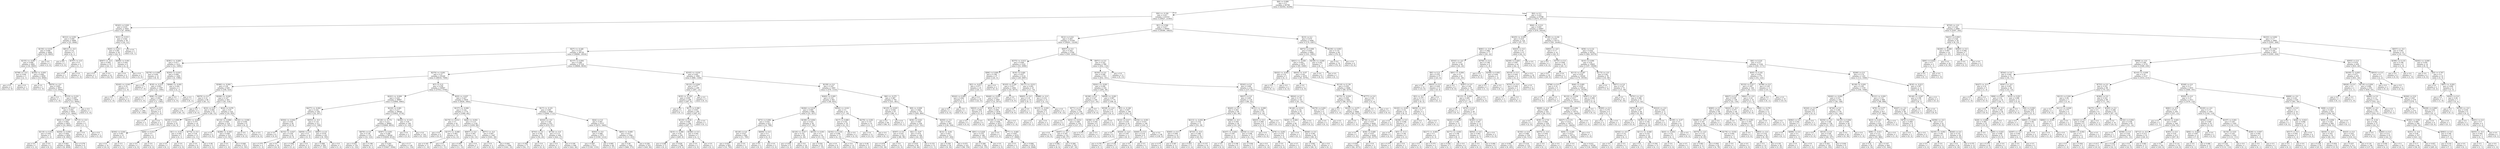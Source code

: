 digraph Tree {
node [shape=box] ;
0 [label="X[6] <= 0.099\ngini = 0.5\nsamples = 84796\nvalue = [42502, 42294]"] ;
1 [label="X[4] <= -0.194\ngini = 0.457\nsamples = 61010\nvalue = [39427, 21583]"] ;
0 -> 1 [labeldistance=2.5, labelangle=45, headlabel="True"] ;
2 [label="X[343] <= 0.003\ngini = 0.019\nsamples = 5005\nvalue = [47, 4958]"] ;
1 -> 2 ;
3 [label="X[312] <= 0.001\ngini = 0.009\nsamples = 4969\nvalue = [23, 4946]"] ;
2 -> 3 ;
4 [label="X[150] <= 0.018\ngini = 0.008\nsamples = 4964\nvalue = [19, 4945]"] ;
3 -> 4 ;
5 [label="X[155] <= -0.097\ngini = 0.006\nsamples = 4961\nvalue = [16, 4945]"] ;
4 -> 5 ;
6 [label="X[798] <= -0.0\ngini = 0.444\nsamples = 3\nvalue = [2, 1]"] ;
5 -> 6 ;
7 [label="gini = 0.0\nsamples = 2\nvalue = [2, 0]"] ;
6 -> 7 ;
8 [label="gini = 0.0\nsamples = 1\nvalue = [0, 1]"] ;
6 -> 8 ;
9 [label="X[354] <= -0.003\ngini = 0.006\nsamples = 4958\nvalue = [14, 4944]"] ;
5 -> 9 ;
10 [label="gini = 0.0\nsamples = 1\nvalue = [1, 0]"] ;
9 -> 10 ;
11 [label="X[670] <= -0.0\ngini = 0.005\nsamples = 4957\nvalue = [13, 4944]"] ;
9 -> 11 ;
12 [label="gini = 0.0\nsamples = 1\nvalue = [1, 0]"] ;
11 -> 12 ;
13 [label="X[153] <= 0.233\ngini = 0.005\nsamples = 4956\nvalue = [12, 4944]"] ;
11 -> 13 ;
14 [label="X[227] <= 0.017\ngini = 0.004\nsamples = 4955\nvalue = [11, 4944]"] ;
13 -> 14 ;
15 [label="X[52] <= -0.647\ngini = 0.004\nsamples = 4953\nvalue = [10, 4943]"] ;
14 -> 15 ;
16 [label="X[119] <= 0.014\ngini = 0.444\nsamples = 3\nvalue = [1, 2]"] ;
15 -> 16 ;
17 [label="gini = 0.0\nsamples = 1\nvalue = [1, 0]"] ;
16 -> 17 ;
18 [label="gini = 0.0\nsamples = 2\nvalue = [0, 2]"] ;
16 -> 18 ;
19 [label="X[204] <= 0.056\ngini = 0.004\nsamples = 4950\nvalue = [9, 4941]"] ;
15 -> 19 ;
20 [label="gini = 0.003\nsamples = 4944\nvalue = [8, 4936]"] ;
19 -> 20 ;
21 [label="gini = 0.278\nsamples = 6\nvalue = [1, 5]"] ;
19 -> 21 ;
22 [label="X[713] <= -0.0\ngini = 0.5\nsamples = 2\nvalue = [1, 1]"] ;
14 -> 22 ;
23 [label="gini = 0.0\nsamples = 1\nvalue = [0, 1]"] ;
22 -> 23 ;
24 [label="gini = 0.0\nsamples = 1\nvalue = [1, 0]"] ;
22 -> 24 ;
25 [label="gini = 0.0\nsamples = 1\nvalue = [1, 0]"] ;
13 -> 25 ;
26 [label="gini = 0.0\nsamples = 3\nvalue = [3, 0]"] ;
4 -> 26 ;
27 [label="X[812] <= -0.0\ngini = 0.32\nsamples = 5\nvalue = [4, 1]"] ;
3 -> 27 ;
28 [label="gini = 0.0\nsamples = 3\nvalue = [3, 0]"] ;
27 -> 28 ;
29 [label="X[787] <= -0.0\ngini = 0.5\nsamples = 2\nvalue = [1, 1]"] ;
27 -> 29 ;
30 [label="gini = 0.0\nsamples = 1\nvalue = [0, 1]"] ;
29 -> 30 ;
31 [label="gini = 0.0\nsamples = 1\nvalue = [1, 0]"] ;
29 -> 31 ;
32 [label="X[31] <= 0.015\ngini = 0.444\nsamples = 36\nvalue = [24, 12]"] ;
2 -> 32 ;
33 [label="X[45] <= 0.011\ngini = 0.285\nsamples = 29\nvalue = [24, 5]"] ;
32 -> 33 ;
34 [label="X[947] <= -0.0\ngini = 0.083\nsamples = 23\nvalue = [22, 1]"] ;
33 -> 34 ;
35 [label="gini = 0.0\nsamples = 1\nvalue = [0, 1]"] ;
34 -> 35 ;
36 [label="gini = 0.0\nsamples = 22\nvalue = [22, 0]"] ;
34 -> 36 ;
37 [label="X[600] <= 0.001\ngini = 0.444\nsamples = 6\nvalue = [2, 4]"] ;
33 -> 37 ;
38 [label="gini = 0.0\nsamples = 4\nvalue = [0, 4]"] ;
37 -> 38 ;
39 [label="gini = 0.0\nsamples = 2\nvalue = [2, 0]"] ;
37 -> 39 ;
40 [label="gini = 0.0\nsamples = 7\nvalue = [0, 7]"] ;
32 -> 40 ;
41 [label="X[1] <= 0.506\ngini = 0.417\nsamples = 56005\nvalue = [39380, 16625]"] ;
1 -> 41 ;
42 [label="X[12] <= 0.321\ngini = 0.363\nsamples = 51439\nvalue = [39201, 12238]"] ;
41 -> 42 ;
43 [label="X[27] <= -0.348\ngini = 0.327\nsamples = 48730\nvalue = [38696, 10034]"] ;
42 -> 43 ;
44 [label="X[381] <= -0.008\ngini = 0.017\nsamples = 1412\nvalue = [12, 1400]"] ;
43 -> 44 ;
45 [label="X[276] <= 0.099\ngini = 0.444\nsamples = 12\nvalue = [8, 4]"] ;
44 -> 45 ;
46 [label="X[245] <= -0.043\ngini = 0.32\nsamples = 5\nvalue = [1, 4]"] ;
45 -> 46 ;
47 [label="gini = 0.0\nsamples = 1\nvalue = [1, 0]"] ;
46 -> 47 ;
48 [label="gini = 0.0\nsamples = 4\nvalue = [0, 4]"] ;
46 -> 48 ;
49 [label="gini = 0.0\nsamples = 7\nvalue = [7, 0]"] ;
45 -> 49 ;
50 [label="X[293] <= 0.018\ngini = 0.006\nsamples = 1400\nvalue = [4, 1396]"] ;
44 -> 50 ;
51 [label="X[18] <= -0.514\ngini = 0.003\nsamples = 1397\nvalue = [2, 1395]"] ;
50 -> 51 ;
52 [label="gini = 0.0\nsamples = 1\nvalue = [1, 0]"] ;
51 -> 52 ;
53 [label="X[96] <= 0.904\ngini = 0.001\nsamples = 1396\nvalue = [1, 1395]"] ;
51 -> 53 ;
54 [label="gini = 0.0\nsamples = 1392\nvalue = [0, 1392]"] ;
53 -> 54 ;
55 [label="X[757] <= 0.0\ngini = 0.375\nsamples = 4\nvalue = [1, 3]"] ;
53 -> 55 ;
56 [label="gini = 0.5\nsamples = 2\nvalue = [1, 1]"] ;
55 -> 56 ;
57 [label="gini = 0.0\nsamples = 2\nvalue = [0, 2]"] ;
55 -> 57 ;
58 [label="X[669] <= -0.002\ngini = 0.444\nsamples = 3\nvalue = [2, 1]"] ;
50 -> 58 ;
59 [label="gini = 0.0\nsamples = 2\nvalue = [2, 0]"] ;
58 -> 59 ;
60 [label="gini = 0.0\nsamples = 1\nvalue = [0, 1]"] ;
58 -> 60 ;
61 [label="X[157] <= 0.004\ngini = 0.298\nsamples = 47318\nvalue = [38684, 8634]"] ;
43 -> 61 ;
62 [label="X[270] <= -0.001\ngini = 0.27\nsamples = 45326\nvalue = [38018, 7308]"] ;
61 -> 62 ;
63 [label="X[369] <= -0.004\ngini = 0.28\nsamples = 629\nvalue = [106, 523]"] ;
62 -> 63 ;
64 [label="X[670] <= 0.0\ngini = 0.14\nsamples = 66\nvalue = [61, 5]"] ;
63 -> 64 ;
65 [label="gini = 0.0\nsamples = 61\nvalue = [61, 0]"] ;
64 -> 65 ;
66 [label="gini = 0.0\nsamples = 5\nvalue = [0, 5]"] ;
64 -> 66 ;
67 [label="X[209] <= -0.028\ngini = 0.147\nsamples = 563\nvalue = [45, 518]"] ;
63 -> 67 ;
68 [label="X[33] <= 0.03\ngini = 0.464\nsamples = 41\nvalue = [26, 15]"] ;
67 -> 68 ;
69 [label="X[330] <= 0.009\ngini = 0.211\nsamples = 25\nvalue = [22, 3]"] ;
68 -> 69 ;
70 [label="X[304] <= 0.044\ngini = 0.091\nsamples = 21\nvalue = [20, 1]"] ;
69 -> 70 ;
71 [label="gini = 0.0\nsamples = 19\nvalue = [19, 0]"] ;
70 -> 71 ;
72 [label="gini = 0.5\nsamples = 2\nvalue = [1, 1]"] ;
70 -> 72 ;
73 [label="X[94] <= 0.012\ngini = 0.5\nsamples = 4\nvalue = [2, 2]"] ;
69 -> 73 ;
74 [label="gini = 0.0\nsamples = 2\nvalue = [2, 0]"] ;
73 -> 74 ;
75 [label="gini = 0.0\nsamples = 2\nvalue = [0, 2]"] ;
73 -> 75 ;
76 [label="X[235] <= -0.009\ngini = 0.375\nsamples = 16\nvalue = [4, 12]"] ;
68 -> 76 ;
77 [label="X[1] <= -0.412\ngini = 0.444\nsamples = 3\nvalue = [2, 1]"] ;
76 -> 77 ;
78 [label="gini = 0.0\nsamples = 1\nvalue = [0, 1]"] ;
77 -> 78 ;
79 [label="gini = 0.0\nsamples = 2\nvalue = [2, 0]"] ;
77 -> 79 ;
80 [label="X[774] <= 0.0\ngini = 0.26\nsamples = 13\nvalue = [2, 11]"] ;
76 -> 80 ;
81 [label="gini = 0.0\nsamples = 8\nvalue = [0, 8]"] ;
80 -> 81 ;
82 [label="gini = 0.48\nsamples = 5\nvalue = [2, 3]"] ;
80 -> 82 ;
83 [label="X[24] <= 0.078\ngini = 0.07\nsamples = 522\nvalue = [19, 503]"] ;
67 -> 83 ;
84 [label="X[116] <= -0.088\ngini = 0.056\nsamples = 516\nvalue = [15, 501]"] ;
83 -> 84 ;
85 [label="gini = 0.0\nsamples = 2\nvalue = [2, 0]"] ;
84 -> 85 ;
86 [label="X[286] <= -0.303\ngini = 0.049\nsamples = 514\nvalue = [13, 501]"] ;
84 -> 86 ;
87 [label="gini = 0.0\nsamples = 1\nvalue = [1, 0]"] ;
86 -> 87 ;
88 [label="gini = 0.046\nsamples = 513\nvalue = [12, 501]"] ;
86 -> 88 ;
89 [label="X[142] <= -0.008\ngini = 0.444\nsamples = 6\nvalue = [4, 2]"] ;
83 -> 89 ;
90 [label="gini = 0.0\nsamples = 2\nvalue = [0, 2]"] ;
89 -> 90 ;
91 [label="gini = 0.0\nsamples = 4\nvalue = [4, 0]"] ;
89 -> 91 ;
92 [label="X[7] <= 0.21\ngini = 0.258\nsamples = 44697\nvalue = [37912, 6785]"] ;
62 -> 92 ;
93 [label="X[201] <= -0.009\ngini = 0.224\nsamples = 38867\nvalue = [33884, 4983]"] ;
92 -> 93 ;
94 [label="X[477] <= -0.002\ngini = 0.232\nsamples = 239\nvalue = [32, 207]"] ;
93 -> 94 ;
95 [label="X[504] <= -0.004\ngini = 0.436\nsamples = 28\nvalue = [19, 9]"] ;
94 -> 95 ;
96 [label="gini = 0.0\nsamples = 6\nvalue = [0, 6]"] ;
95 -> 96 ;
97 [label="X[152] <= -0.027\ngini = 0.236\nsamples = 22\nvalue = [19, 3]"] ;
95 -> 97 ;
98 [label="gini = 0.375\nsamples = 4\nvalue = [1, 3]"] ;
97 -> 98 ;
99 [label="gini = 0.0\nsamples = 18\nvalue = [18, 0]"] ;
97 -> 99 ;
100 [label="X[953] <= -0.0\ngini = 0.116\nsamples = 211\nvalue = [13, 198]"] ;
94 -> 100 ;
101 [label="X[659] <= 0.0\ngini = 0.5\nsamples = 10\nvalue = [5, 5]"] ;
100 -> 101 ;
102 [label="gini = 0.408\nsamples = 7\nvalue = [5, 2]"] ;
101 -> 102 ;
103 [label="gini = 0.0\nsamples = 3\nvalue = [0, 3]"] ;
101 -> 103 ;
104 [label="X[967] <= 0.0\ngini = 0.076\nsamples = 201\nvalue = [8, 193]"] ;
100 -> 104 ;
105 [label="gini = 0.068\nsamples = 200\nvalue = [7, 193]"] ;
104 -> 105 ;
106 [label="gini = 0.0\nsamples = 1\nvalue = [1, 0]"] ;
104 -> 106 ;
107 [label="X[230] <= 0.081\ngini = 0.217\nsamples = 38628\nvalue = [33852, 4776]"] ;
93 -> 107 ;
108 [label="X[128] <= -0.174\ngini = 0.212\nsamples = 38482\nvalue = [33849, 4633]"] ;
107 -> 108 ;
109 [label="X[679] <= 0.0\ngini = 0.139\nsamples = 133\nvalue = [10, 123]"] ;
108 -> 109 ;
110 [label="gini = 0.032\nsamples = 124\nvalue = [2, 122]"] ;
109 -> 110 ;
111 [label="gini = 0.198\nsamples = 9\nvalue = [8, 1]"] ;
109 -> 111 ;
112 [label="X[587] <= 0.001\ngini = 0.208\nsamples = 38349\nvalue = [33839, 4510]"] ;
108 -> 112 ;
113 [label="gini = 0.203\nsamples = 38221\nvalue = [33827, 4394]"] ;
112 -> 113 ;
114 [label="gini = 0.17\nsamples = 128\nvalue = [12, 116]"] ;
112 -> 114 ;
115 [label="X[292] <= -0.122\ngini = 0.04\nsamples = 146\nvalue = [3, 143]"] ;
107 -> 115 ;
116 [label="gini = 0.0\nsamples = 3\nvalue = [3, 0]"] ;
115 -> 116 ;
117 [label="gini = 0.0\nsamples = 143\nvalue = [0, 143]"] ;
115 -> 117 ;
118 [label="X[25] <= -0.037\ngini = 0.427\nsamples = 5830\nvalue = [4028, 1802]"] ;
92 -> 118 ;
119 [label="X[157] <= -0.008\ngini = 0.142\nsamples = 1170\nvalue = [1080, 90]"] ;
118 -> 119 ;
120 [label="X[170] <= -0.012\ngini = 0.5\nsamples = 42\nvalue = [21, 21]"] ;
119 -> 120 ;
121 [label="gini = 0.0\nsamples = 9\nvalue = [9, 0]"] ;
120 -> 121 ;
122 [label="X[157] <= -0.008\ngini = 0.463\nsamples = 33\nvalue = [12, 21]"] ;
120 -> 122 ;
123 [label="gini = 0.165\nsamples = 11\nvalue = [1, 10]"] ;
122 -> 123 ;
124 [label="gini = 0.5\nsamples = 22\nvalue = [11, 11]"] ;
122 -> 124 ;
125 [label="X[40] <= -0.054\ngini = 0.115\nsamples = 1128\nvalue = [1059, 69]"] ;
119 -> 125 ;
126 [label="X[807] <= 0.0\ngini = 0.487\nsamples = 31\nvalue = [18, 13]"] ;
125 -> 126 ;
127 [label="gini = 0.497\nsamples = 24\nvalue = [11, 13]"] ;
126 -> 127 ;
128 [label="gini = 0.0\nsamples = 7\nvalue = [7, 0]"] ;
126 -> 128 ;
129 [label="X[571] <= -0.0\ngini = 0.097\nsamples = 1097\nvalue = [1041, 56]"] ;
125 -> 129 ;
130 [label="gini = 0.0\nsamples = 3\nvalue = [0, 3]"] ;
129 -> 130 ;
131 [label="gini = 0.092\nsamples = 1094\nvalue = [1041, 53]"] ;
129 -> 131 ;
132 [label="X[17] <= -0.101\ngini = 0.465\nsamples = 4660\nvalue = [2948, 1712]"] ;
118 -> 132 ;
133 [label="X[343] <= -0.0\ngini = 0.164\nsamples = 523\nvalue = [476, 47]"] ;
132 -> 133 ;
134 [label="X[703] <= 0.0\ngini = 0.394\nsamples = 74\nvalue = [54, 20]"] ;
133 -> 134 ;
135 [label="gini = 0.364\nsamples = 71\nvalue = [54, 17]"] ;
134 -> 135 ;
136 [label="gini = 0.0\nsamples = 3\nvalue = [0, 3]"] ;
134 -> 136 ;
137 [label="X[734] <= -0.0\ngini = 0.113\nsamples = 449\nvalue = [422, 27]"] ;
133 -> 137 ;
138 [label="gini = 0.0\nsamples = 1\nvalue = [0, 1]"] ;
137 -> 138 ;
139 [label="gini = 0.109\nsamples = 448\nvalue = [422, 26]"] ;
137 -> 139 ;
140 [label="X[44] <= 0.0\ngini = 0.481\nsamples = 4137\nvalue = [2472, 1665]"] ;
132 -> 140 ;
141 [label="X[593] <= 0.0\ngini = 0.498\nsamples = 2571\nvalue = [1359, 1212]"] ;
140 -> 141 ;
142 [label="gini = 0.497\nsamples = 2511\nvalue = [1356, 1155]"] ;
141 -> 142 ;
143 [label="gini = 0.095\nsamples = 60\nvalue = [3, 57]"] ;
141 -> 143 ;
144 [label="X[63] <= -0.009\ngini = 0.411\nsamples = 1566\nvalue = [1113, 453]"] ;
140 -> 144 ;
145 [label="gini = 0.46\nsamples = 1041\nvalue = [668, 373]"] ;
144 -> 145 ;
146 [label="gini = 0.258\nsamples = 525\nvalue = [445, 80]"] ;
144 -> 146 ;
147 [label="X[163] <= -0.016\ngini = 0.445\nsamples = 1992\nvalue = [666, 1326]"] ;
61 -> 147 ;
148 [label="X[123] <= 0.044\ngini = 0.077\nsamples = 299\nvalue = [287, 12]"] ;
147 -> 148 ;
149 [label="X[35] <= -0.138\ngini = 0.059\nsamples = 296\nvalue = [287, 9]"] ;
148 -> 149 ;
150 [label="gini = 0.0\nsamples = 1\nvalue = [0, 1]"] ;
149 -> 150 ;
151 [label="X[17] <= 0.389\ngini = 0.053\nsamples = 295\nvalue = [287, 8]"] ;
149 -> 151 ;
152 [label="X[125] <= 0.04\ngini = 0.046\nsamples = 294\nvalue = [287, 7]"] ;
151 -> 152 ;
153 [label="X[10] <= -0.066\ngini = 0.04\nsamples = 291\nvalue = [285, 6]"] ;
152 -> 153 ;
154 [label="gini = 0.298\nsamples = 11\nvalue = [9, 2]"] ;
153 -> 154 ;
155 [label="gini = 0.028\nsamples = 280\nvalue = [276, 4]"] ;
153 -> 155 ;
156 [label="X[368] <= 0.0\ngini = 0.444\nsamples = 3\nvalue = [2, 1]"] ;
152 -> 156 ;
157 [label="gini = 0.0\nsamples = 2\nvalue = [2, 0]"] ;
156 -> 157 ;
158 [label="gini = 0.0\nsamples = 1\nvalue = [0, 1]"] ;
156 -> 158 ;
159 [label="gini = 0.0\nsamples = 1\nvalue = [0, 1]"] ;
151 -> 159 ;
160 [label="gini = 0.0\nsamples = 3\nvalue = [0, 3]"] ;
148 -> 160 ;
161 [label="X[158] <= 0.0\ngini = 0.347\nsamples = 1693\nvalue = [379, 1314]"] ;
147 -> 161 ;
162 [label="X[402] <= 0.005\ngini = 0.101\nsamples = 901\nvalue = [48, 853]"] ;
161 -> 162 ;
163 [label="X[294] <= 0.016\ngini = 0.069\nsamples = 868\nvalue = [31, 837]"] ;
162 -> 163 ;
164 [label="X[73] <= 0.084\ngini = 0.034\nsamples = 812\nvalue = [14, 798]"] ;
163 -> 164 ;
165 [label="X[129] <= 0.6\ngini = 0.027\nsamples = 806\nvalue = [11, 795]"] ;
164 -> 165 ;
166 [label="gini = 0.025\nsamples = 805\nvalue = [10, 795]"] ;
165 -> 166 ;
167 [label="gini = 0.0\nsamples = 1\nvalue = [1, 0]"] ;
165 -> 167 ;
168 [label="X[609] <= 0.0\ngini = 0.5\nsamples = 6\nvalue = [3, 3]"] ;
164 -> 168 ;
169 [label="gini = 0.0\nsamples = 3\nvalue = [0, 3]"] ;
168 -> 169 ;
170 [label="gini = 0.0\nsamples = 3\nvalue = [3, 0]"] ;
168 -> 170 ;
171 [label="X[188] <= 0.004\ngini = 0.423\nsamples = 56\nvalue = [17, 39]"] ;
163 -> 171 ;
172 [label="X[120] <= -0.017\ngini = 0.142\nsamples = 26\nvalue = [2, 24]"] ;
171 -> 172 ;
173 [label="gini = 0.444\nsamples = 6\nvalue = [2, 4]"] ;
172 -> 173 ;
174 [label="gini = 0.0\nsamples = 20\nvalue = [0, 20]"] ;
172 -> 174 ;
175 [label="X[516] <= 0.001\ngini = 0.5\nsamples = 30\nvalue = [15, 15]"] ;
171 -> 175 ;
176 [label="gini = 0.434\nsamples = 22\nvalue = [7, 15]"] ;
175 -> 176 ;
177 [label="gini = 0.0\nsamples = 8\nvalue = [8, 0]"] ;
175 -> 177 ;
178 [label="X[242] <= -0.021\ngini = 0.5\nsamples = 33\nvalue = [17, 16]"] ;
162 -> 178 ;
179 [label="X[17] <= 0.089\ngini = 0.332\nsamples = 19\nvalue = [4, 15]"] ;
178 -> 179 ;
180 [label="X[162] <= 0.134\ngini = 0.208\nsamples = 17\nvalue = [2, 15]"] ;
179 -> 180 ;
181 [label="gini = 0.0\nsamples = 12\nvalue = [0, 12]"] ;
180 -> 181 ;
182 [label="gini = 0.48\nsamples = 5\nvalue = [2, 3]"] ;
180 -> 182 ;
183 [label="gini = 0.0\nsamples = 2\nvalue = [2, 0]"] ;
179 -> 183 ;
184 [label="X[278] <= 0.001\ngini = 0.133\nsamples = 14\nvalue = [13, 1]"] ;
178 -> 184 ;
185 [label="gini = 0.0\nsamples = 13\nvalue = [13, 0]"] ;
184 -> 185 ;
186 [label="gini = 0.0\nsamples = 1\nvalue = [0, 1]"] ;
184 -> 186 ;
187 [label="X[6] <= -0.275\ngini = 0.487\nsamples = 792\nvalue = [331, 461]"] ;
161 -> 187 ;
188 [label="X[125] <= 0.025\ngini = 0.029\nsamples = 67\nvalue = [66, 1]"] ;
187 -> 188 ;
189 [label="gini = 0.0\nsamples = 66\nvalue = [66, 0]"] ;
188 -> 189 ;
190 [label="gini = 0.0\nsamples = 1\nvalue = [0, 1]"] ;
188 -> 190 ;
191 [label="X[9] <= -0.009\ngini = 0.464\nsamples = 725\nvalue = [265, 460]"] ;
187 -> 191 ;
192 [label="X[36] <= 0.021\ngini = 0.493\nsamples = 228\nvalue = [127, 101]"] ;
191 -> 192 ;
193 [label="X[597] <= 0.0\ngini = 0.416\nsamples = 122\nvalue = [86, 36]"] ;
192 -> 193 ;
194 [label="gini = 0.478\nsamples = 91\nvalue = [55, 36]"] ;
193 -> 194 ;
195 [label="gini = 0.0\nsamples = 31\nvalue = [31, 0]"] ;
193 -> 195 ;
196 [label="X[2] <= -0.07\ngini = 0.474\nsamples = 106\nvalue = [41, 65]"] ;
192 -> 196 ;
197 [label="gini = 0.435\nsamples = 94\nvalue = [30, 64]"] ;
196 -> 197 ;
198 [label="gini = 0.153\nsamples = 12\nvalue = [11, 1]"] ;
196 -> 198 ;
199 [label="X[450] <= 0.0\ngini = 0.401\nsamples = 497\nvalue = [138, 359]"] ;
191 -> 199 ;
200 [label="X[14] <= -0.04\ngini = 0.451\nsamples = 311\nvalue = [107, 204]"] ;
199 -> 200 ;
201 [label="gini = 0.259\nsamples = 59\nvalue = [9, 50]"] ;
200 -> 201 ;
202 [label="gini = 0.475\nsamples = 252\nvalue = [98, 154]"] ;
200 -> 202 ;
203 [label="X[91] <= 0.028\ngini = 0.278\nsamples = 186\nvalue = [31, 155]"] ;
199 -> 203 ;
204 [label="gini = 0.266\nsamples = 184\nvalue = [29, 155]"] ;
203 -> 204 ;
205 [label="gini = 0.0\nsamples = 2\nvalue = [2, 0]"] ;
203 -> 205 ;
206 [label="X[957] <= 0.0\ngini = 0.303\nsamples = 2709\nvalue = [505, 2204]"] ;
42 -> 206 ;
207 [label="X[375] <= -0.013\ngini = 0.048\nsamples = 2143\nvalue = [53, 2090]"] ;
206 -> 207 ;
208 [label="X[86] <= 0.009\ngini = 0.198\nsamples = 27\nvalue = [24, 3]"] ;
207 -> 208 ;
209 [label="X[2] <= -0.674\ngini = 0.077\nsamples = 25\nvalue = [24, 1]"] ;
208 -> 209 ;
210 [label="X[242] <= 0.062\ngini = 0.444\nsamples = 3\nvalue = [2, 1]"] ;
209 -> 210 ;
211 [label="gini = 0.0\nsamples = 2\nvalue = [2, 0]"] ;
210 -> 211 ;
212 [label="gini = 0.0\nsamples = 1\nvalue = [0, 1]"] ;
210 -> 212 ;
213 [label="gini = 0.0\nsamples = 22\nvalue = [22, 0]"] ;
209 -> 213 ;
214 [label="gini = 0.0\nsamples = 2\nvalue = [0, 2]"] ;
208 -> 214 ;
215 [label="X[18] <= 0.484\ngini = 0.027\nsamples = 2116\nvalue = [29, 2087]"] ;
207 -> 215 ;
216 [label="X[103] <= 0.358\ngini = 0.017\nsamples = 2091\nvalue = [18, 2073]"] ;
215 -> 216 ;
217 [label="X[440] <= -0.005\ngini = 0.013\nsamples = 2087\nvalue = [14, 2073]"] ;
216 -> 217 ;
218 [label="X[833] <= 0.0\ngini = 0.494\nsamples = 9\nvalue = [5, 4]"] ;
217 -> 218 ;
219 [label="gini = 0.0\nsamples = 5\nvalue = [5, 0]"] ;
218 -> 219 ;
220 [label="gini = 0.0\nsamples = 4\nvalue = [0, 4]"] ;
218 -> 220 ;
221 [label="X[52] <= 0.75\ngini = 0.009\nsamples = 2078\nvalue = [9, 2069]"] ;
217 -> 221 ;
222 [label="X[120] <= -0.156\ngini = 0.008\nsamples = 2077\nvalue = [8, 2069]"] ;
221 -> 222 ;
223 [label="gini = 0.0\nsamples = 1\nvalue = [1, 0]"] ;
222 -> 223 ;
224 [label="X[77] <= -0.065\ngini = 0.007\nsamples = 2076\nvalue = [7, 2069]"] ;
222 -> 224 ;
225 [label="gini = 0.5\nsamples = 2\nvalue = [1, 1]"] ;
224 -> 225 ;
226 [label="gini = 0.006\nsamples = 2074\nvalue = [6, 2068]"] ;
224 -> 226 ;
227 [label="gini = 0.0\nsamples = 1\nvalue = [1, 0]"] ;
221 -> 227 ;
228 [label="gini = 0.0\nsamples = 4\nvalue = [4, 0]"] ;
216 -> 228 ;
229 [label="X[117] <= -0.012\ngini = 0.493\nsamples = 25\nvalue = [11, 14]"] ;
215 -> 229 ;
230 [label="X[605] <= 0.0\ngini = 0.18\nsamples = 10\nvalue = [9, 1]"] ;
229 -> 230 ;
231 [label="gini = 0.0\nsamples = 9\nvalue = [9, 0]"] ;
230 -> 231 ;
232 [label="gini = 0.0\nsamples = 1\nvalue = [0, 1]"] ;
230 -> 232 ;
233 [label="X[988] <= -0.0\ngini = 0.231\nsamples = 15\nvalue = [2, 13]"] ;
229 -> 233 ;
234 [label="X[315] <= -0.001\ngini = 0.444\nsamples = 3\nvalue = [2, 1]"] ;
233 -> 234 ;
235 [label="gini = 0.0\nsamples = 1\nvalue = [0, 1]"] ;
234 -> 235 ;
236 [label="gini = 0.0\nsamples = 2\nvalue = [2, 0]"] ;
234 -> 236 ;
237 [label="gini = 0.0\nsamples = 12\nvalue = [0, 12]"] ;
233 -> 237 ;
238 [label="X[971] <= 0.0\ngini = 0.322\nsamples = 566\nvalue = [452, 114]"] ;
206 -> 238 ;
239 [label="X[350] <= 0.0\ngini = 0.299\nsamples = 553\nvalue = [452, 101]"] ;
238 -> 239 ;
240 [label="X[201] <= -0.001\ngini = 0.206\nsamples = 334\nvalue = [295, 39]"] ;
239 -> 240 ;
241 [label="X[199] <= 0.0\ngini = 0.327\nsamples = 160\nvalue = [127, 33]"] ;
240 -> 241 ;
242 [label="X[771] <= 0.0\ngini = 0.303\nsamples = 156\nvalue = [127, 29]"] ;
241 -> 242 ;
243 [label="gini = 0.0\nsamples = 2\nvalue = [0, 2]"] ;
242 -> 243 ;
244 [label="X[32] <= -0.014\ngini = 0.289\nsamples = 154\nvalue = [127, 27]"] ;
242 -> 244 ;
245 [label="gini = 0.0\nsamples = 32\nvalue = [32, 0]"] ;
244 -> 245 ;
246 [label="X[467] <= -0.0\ngini = 0.345\nsamples = 122\nvalue = [95, 27]"] ;
244 -> 246 ;
247 [label="gini = 0.498\nsamples = 17\nvalue = [8, 9]"] ;
246 -> 247 ;
248 [label="gini = 0.284\nsamples = 105\nvalue = [87, 18]"] ;
246 -> 248 ;
249 [label="gini = 0.0\nsamples = 4\nvalue = [0, 4]"] ;
241 -> 249 ;
250 [label="X[958] <= -0.001\ngini = 0.067\nsamples = 174\nvalue = [168, 6]"] ;
240 -> 250 ;
251 [label="X[538] <= -0.0\ngini = 0.375\nsamples = 8\nvalue = [6, 2]"] ;
250 -> 251 ;
252 [label="X[388] <= -0.0\ngini = 0.444\nsamples = 6\nvalue = [4, 2]"] ;
251 -> 252 ;
253 [label="gini = 0.375\nsamples = 4\nvalue = [3, 1]"] ;
252 -> 253 ;
254 [label="gini = 0.5\nsamples = 2\nvalue = [1, 1]"] ;
252 -> 254 ;
255 [label="gini = 0.0\nsamples = 2\nvalue = [2, 0]"] ;
251 -> 255 ;
256 [label="X[5] <= -0.168\ngini = 0.047\nsamples = 166\nvalue = [162, 4]"] ;
250 -> 256 ;
257 [label="X[14] <= 0.017\ngini = 0.255\nsamples = 20\nvalue = [17, 3]"] ;
256 -> 257 ;
258 [label="gini = 0.0\nsamples = 9\nvalue = [9, 0]"] ;
257 -> 258 ;
259 [label="X[420] <= -0.0\ngini = 0.397\nsamples = 11\nvalue = [8, 3]"] ;
257 -> 259 ;
260 [label="gini = 0.278\nsamples = 6\nvalue = [5, 1]"] ;
259 -> 260 ;
261 [label="gini = 0.48\nsamples = 5\nvalue = [3, 2]"] ;
259 -> 261 ;
262 [label="X[254] <= -0.001\ngini = 0.014\nsamples = 146\nvalue = [145, 1]"] ;
256 -> 262 ;
263 [label="X[460] <= 0.0\ngini = 0.219\nsamples = 8\nvalue = [7, 1]"] ;
262 -> 263 ;
264 [label="gini = 0.0\nsamples = 6\nvalue = [6, 0]"] ;
263 -> 264 ;
265 [label="gini = 0.5\nsamples = 2\nvalue = [1, 1]"] ;
263 -> 265 ;
266 [label="gini = 0.0\nsamples = 138\nvalue = [138, 0]"] ;
262 -> 266 ;
267 [label="X[343] <= 0.0\ngini = 0.406\nsamples = 219\nvalue = [157, 62]"] ;
239 -> 267 ;
268 [label="X[637] <= 0.0\ngini = 0.493\nsamples = 118\nvalue = [66, 52]"] ;
267 -> 268 ;
269 [label="X[445] <= 0.0\ngini = 0.463\nsamples = 99\nvalue = [63, 36]"] ;
268 -> 269 ;
270 [label="X[213] <= -0.002\ngini = 0.378\nsamples = 71\nvalue = [53, 18]"] ;
269 -> 270 ;
271 [label="X[465] <= 0.0\ngini = 0.499\nsamples = 19\nvalue = [10, 9]"] ;
270 -> 271 ;
272 [label="gini = 0.375\nsamples = 8\nvalue = [2, 6]"] ;
271 -> 272 ;
273 [label="gini = 0.397\nsamples = 11\nvalue = [8, 3]"] ;
271 -> 273 ;
274 [label="X[725] <= -0.0\ngini = 0.286\nsamples = 52\nvalue = [43, 9]"] ;
270 -> 274 ;
275 [label="gini = 0.457\nsamples = 17\nvalue = [11, 6]"] ;
274 -> 275 ;
276 [label="gini = 0.157\nsamples = 35\nvalue = [32, 3]"] ;
274 -> 276 ;
277 [label="X[566] <= -0.0\ngini = 0.459\nsamples = 28\nvalue = [10, 18]"] ;
269 -> 277 ;
278 [label="X[247] <= -0.002\ngini = 0.397\nsamples = 11\nvalue = [8, 3]"] ;
277 -> 278 ;
279 [label="gini = 0.0\nsamples = 2\nvalue = [0, 2]"] ;
278 -> 279 ;
280 [label="gini = 0.198\nsamples = 9\nvalue = [8, 1]"] ;
278 -> 280 ;
281 [label="X[534] <= -0.0\ngini = 0.208\nsamples = 17\nvalue = [2, 15]"] ;
277 -> 281 ;
282 [label="gini = 0.444\nsamples = 3\nvalue = [2, 1]"] ;
281 -> 282 ;
283 [label="gini = 0.0\nsamples = 14\nvalue = [0, 14]"] ;
281 -> 283 ;
284 [label="X[121] <= -0.008\ngini = 0.266\nsamples = 19\nvalue = [3, 16]"] ;
268 -> 284 ;
285 [label="X[825] <= 0.0\ngini = 0.469\nsamples = 8\nvalue = [3, 5]"] ;
284 -> 285 ;
286 [label="gini = 0.0\nsamples = 2\nvalue = [2, 0]"] ;
285 -> 286 ;
287 [label="X[78] <= -0.001\ngini = 0.278\nsamples = 6\nvalue = [1, 5]"] ;
285 -> 287 ;
288 [label="gini = 0.0\nsamples = 4\nvalue = [0, 4]"] ;
287 -> 288 ;
289 [label="gini = 0.5\nsamples = 2\nvalue = [1, 1]"] ;
287 -> 289 ;
290 [label="gini = 0.0\nsamples = 11\nvalue = [0, 11]"] ;
284 -> 290 ;
291 [label="X[824] <= 0.0\ngini = 0.178\nsamples = 101\nvalue = [91, 10]"] ;
267 -> 291 ;
292 [label="X[146] <= 0.014\ngini = 0.134\nsamples = 97\nvalue = [90, 7]"] ;
291 -> 292 ;
293 [label="X[20] <= -0.484\ngini = 0.1\nsamples = 95\nvalue = [90, 5]"] ;
292 -> 293 ;
294 [label="gini = 0.0\nsamples = 1\nvalue = [0, 1]"] ;
293 -> 294 ;
295 [label="X[646] <= 0.0\ngini = 0.081\nsamples = 94\nvalue = [90, 4]"] ;
293 -> 295 ;
296 [label="gini = 0.062\nsamples = 93\nvalue = [90, 3]"] ;
295 -> 296 ;
297 [label="gini = 0.0\nsamples = 1\nvalue = [0, 1]"] ;
295 -> 297 ;
298 [label="gini = 0.0\nsamples = 2\nvalue = [0, 2]"] ;
292 -> 298 ;
299 [label="X[278] <= 0.001\ngini = 0.375\nsamples = 4\nvalue = [1, 3]"] ;
291 -> 299 ;
300 [label="gini = 0.0\nsamples = 3\nvalue = [0, 3]"] ;
299 -> 300 ;
301 [label="gini = 0.0\nsamples = 1\nvalue = [1, 0]"] ;
299 -> 301 ;
302 [label="gini = 0.0\nsamples = 13\nvalue = [0, 13]"] ;
238 -> 302 ;
303 [label="X[15] <= 0.2\ngini = 0.075\nsamples = 4566\nvalue = [179, 4387]"] ;
41 -> 303 ;
304 [label="X[672] <= 0.009\ngini = 0.044\nsamples = 4482\nvalue = [101, 4381]"] ;
303 -> 304 ;
305 [label="X[821] <= -0.038\ngini = 0.042\nsamples = 4475\nvalue = [95, 4380]"] ;
304 -> 305 ;
306 [label="X[422] <= -0.002\ngini = 0.32\nsamples = 5\nvalue = [4, 1]"] ;
305 -> 306 ;
307 [label="gini = 0.0\nsamples = 1\nvalue = [0, 1]"] ;
306 -> 307 ;
308 [label="gini = 0.0\nsamples = 4\nvalue = [4, 0]"] ;
306 -> 308 ;
309 [label="X[835] <= -0.07\ngini = 0.04\nsamples = 4470\nvalue = [91, 4379]"] ;
305 -> 309 ;
310 [label="gini = 0.0\nsamples = 2\nvalue = [2, 0]"] ;
309 -> 310 ;
311 [label="X[116] <= 0.138\ngini = 0.039\nsamples = 4468\nvalue = [89, 4379]"] ;
309 -> 311 ;
312 [label="X[175] <= -0.034\ngini = 0.038\nsamples = 4461\nvalue = [86, 4375]"] ;
311 -> 312 ;
313 [label="gini = 0.0\nsamples = 1\nvalue = [1, 0]"] ;
312 -> 313 ;
314 [label="X[225] <= -0.075\ngini = 0.037\nsamples = 4460\nvalue = [85, 4375]"] ;
312 -> 314 ;
315 [label="gini = 0.0\nsamples = 1\nvalue = [1, 0]"] ;
314 -> 315 ;
316 [label="X[736] <= -0.139\ngini = 0.037\nsamples = 4459\nvalue = [84, 4375]"] ;
314 -> 316 ;
317 [label="gini = 0.0\nsamples = 1\nvalue = [1, 0]"] ;
316 -> 317 ;
318 [label="X[36] <= 0.009\ngini = 0.037\nsamples = 4458\nvalue = [83, 4375]"] ;
316 -> 318 ;
319 [label="gini = 0.036\nsamples = 4457\nvalue = [82, 4375]"] ;
318 -> 319 ;
320 [label="gini = 0.0\nsamples = 1\nvalue = [1, 0]"] ;
318 -> 320 ;
321 [label="X[777] <= 0.0\ngini = 0.49\nsamples = 7\nvalue = [3, 4]"] ;
311 -> 321 ;
322 [label="gini = 0.0\nsamples = 3\nvalue = [3, 0]"] ;
321 -> 322 ;
323 [label="gini = 0.0\nsamples = 4\nvalue = [0, 4]"] ;
321 -> 323 ;
324 [label="X[199] <= -0.008\ngini = 0.245\nsamples = 7\nvalue = [6, 1]"] ;
304 -> 324 ;
325 [label="gini = 0.0\nsamples = 6\nvalue = [6, 0]"] ;
324 -> 325 ;
326 [label="gini = 0.0\nsamples = 1\nvalue = [0, 1]"] ;
324 -> 326 ;
327 [label="X[239] <= 0.003\ngini = 0.133\nsamples = 84\nvalue = [78, 6]"] ;
303 -> 327 ;
328 [label="gini = 0.0\nsamples = 78\nvalue = [78, 0]"] ;
327 -> 328 ;
329 [label="gini = 0.0\nsamples = 6\nvalue = [0, 6]"] ;
327 -> 329 ;
330 [label="X[4] <= 0.3\ngini = 0.225\nsamples = 23786\nvalue = [3075, 20711]"] ;
0 -> 330 [labeldistance=2.5, labelangle=-45, headlabel="False"] ;
331 [label="X[64] <= -0.312\ngini = 0.045\nsamples = 20897\nvalue = [478, 20419]"] ;
330 -> 331 ;
332 [label="X[225] <= -0.001\ngini = 0.419\nsamples = 124\nvalue = [87, 37]"] ;
331 -> 332 ;
333 [label="X[681] <= -0.0\ngini = 0.486\nsamples = 77\nvalue = [45, 32]"] ;
332 -> 333 ;
334 [label="X[543] <= -0.0\ngini = 0.457\nsamples = 68\nvalue = [44, 24]"] ;
333 -> 334 ;
335 [label="X[6] <= 0.21\ngini = 0.252\nsamples = 27\nvalue = [23, 4]"] ;
334 -> 335 ;
336 [label="gini = 0.0\nsamples = 14\nvalue = [14, 0]"] ;
335 -> 336 ;
337 [label="X[625] <= 0.0\ngini = 0.426\nsamples = 13\nvalue = [9, 4]"] ;
335 -> 337 ;
338 [label="X[3] <= -0.2\ngini = 0.375\nsamples = 12\nvalue = [9, 3]"] ;
337 -> 338 ;
339 [label="X[163] <= -0.001\ngini = 0.32\nsamples = 10\nvalue = [8, 2]"] ;
338 -> 339 ;
340 [label="gini = 0.0\nsamples = 3\nvalue = [3, 0]"] ;
339 -> 340 ;
341 [label="X[298] <= 0.0\ngini = 0.408\nsamples = 7\nvalue = [5, 2]"] ;
339 -> 341 ;
342 [label="gini = 0.0\nsamples = 2\nvalue = [2, 0]"] ;
341 -> 342 ;
343 [label="X[5] <= -0.11\ngini = 0.48\nsamples = 5\nvalue = [3, 2]"] ;
341 -> 343 ;
344 [label="gini = 0.375\nsamples = 4\nvalue = [3, 1]"] ;
343 -> 344 ;
345 [label="gini = 0.0\nsamples = 1\nvalue = [0, 1]"] ;
343 -> 345 ;
346 [label="X[658] <= -0.0\ngini = 0.5\nsamples = 2\nvalue = [1, 1]"] ;
338 -> 346 ;
347 [label="gini = 0.0\nsamples = 1\nvalue = [1, 0]"] ;
346 -> 347 ;
348 [label="gini = 0.0\nsamples = 1\nvalue = [0, 1]"] ;
346 -> 348 ;
349 [label="gini = 0.0\nsamples = 1\nvalue = [0, 1]"] ;
337 -> 349 ;
350 [label="X[81] <= -0.004\ngini = 0.5\nsamples = 41\nvalue = [21, 20]"] ;
334 -> 350 ;
351 [label="gini = 0.0\nsamples = 6\nvalue = [0, 6]"] ;
350 -> 351 ;
352 [label="X[287] <= 0.0\ngini = 0.48\nsamples = 35\nvalue = [21, 14]"] ;
350 -> 352 ;
353 [label="X[115] <= -0.008\ngini = 0.495\nsamples = 31\nvalue = [17, 14]"] ;
352 -> 353 ;
354 [label="gini = 0.0\nsamples = 3\nvalue = [0, 3]"] ;
353 -> 354 ;
355 [label="X[761] <= 0.0\ngini = 0.477\nsamples = 28\nvalue = [17, 11]"] ;
353 -> 355 ;
356 [label="X[262] <= 0.003\ngini = 0.391\nsamples = 15\nvalue = [11, 4]"] ;
355 -> 356 ;
357 [label="X[217] <= -0.003\ngini = 0.5\nsamples = 6\nvalue = [3, 3]"] ;
356 -> 357 ;
358 [label="gini = 0.0\nsamples = 2\nvalue = [2, 0]"] ;
357 -> 358 ;
359 [label="gini = 0.375\nsamples = 4\nvalue = [1, 3]"] ;
357 -> 359 ;
360 [label="X[171] <= -0.003\ngini = 0.198\nsamples = 9\nvalue = [8, 1]"] ;
356 -> 360 ;
361 [label="gini = 0.444\nsamples = 3\nvalue = [2, 1]"] ;
360 -> 361 ;
362 [label="gini = 0.0\nsamples = 6\nvalue = [6, 0]"] ;
360 -> 362 ;
363 [label="X[385] <= 0.0\ngini = 0.497\nsamples = 13\nvalue = [6, 7]"] ;
355 -> 363 ;
364 [label="X[954] <= 0.0\ngini = 0.463\nsamples = 11\nvalue = [4, 7]"] ;
363 -> 364 ;
365 [label="gini = 0.0\nsamples = 2\nvalue = [0, 2]"] ;
364 -> 365 ;
366 [label="gini = 0.494\nsamples = 9\nvalue = [4, 5]"] ;
364 -> 366 ;
367 [label="gini = 0.0\nsamples = 2\nvalue = [2, 0]"] ;
363 -> 367 ;
368 [label="gini = 0.0\nsamples = 4\nvalue = [4, 0]"] ;
352 -> 368 ;
369 [label="X[784] <= 0.0\ngini = 0.198\nsamples = 9\nvalue = [1, 8]"] ;
333 -> 369 ;
370 [label="gini = 0.0\nsamples = 6\nvalue = [0, 6]"] ;
369 -> 370 ;
371 [label="X[306] <= 0.002\ngini = 0.444\nsamples = 3\nvalue = [1, 2]"] ;
369 -> 371 ;
372 [label="gini = 0.5\nsamples = 2\nvalue = [1, 1]"] ;
371 -> 372 ;
373 [label="gini = 0.0\nsamples = 1\nvalue = [0, 1]"] ;
371 -> 373 ;
374 [label="X[443] <= 0.0\ngini = 0.19\nsamples = 47\nvalue = [42, 5]"] ;
332 -> 374 ;
375 [label="X[249] <= 0.003\ngini = 0.087\nsamples = 44\nvalue = [42, 2]"] ;
374 -> 375 ;
376 [label="X[518] <= 0.0\ngini = 0.444\nsamples = 6\nvalue = [4, 2]"] ;
375 -> 376 ;
377 [label="X[701] <= 0.0\ngini = 0.444\nsamples = 3\nvalue = [1, 2]"] ;
376 -> 377 ;
378 [label="gini = 0.5\nsamples = 2\nvalue = [1, 1]"] ;
377 -> 378 ;
379 [label="gini = 0.0\nsamples = 1\nvalue = [0, 1]"] ;
377 -> 379 ;
380 [label="gini = 0.0\nsamples = 3\nvalue = [3, 0]"] ;
376 -> 380 ;
381 [label="gini = 0.0\nsamples = 38\nvalue = [38, 0]"] ;
375 -> 381 ;
382 [label="gini = 0.0\nsamples = 3\nvalue = [0, 3]"] ;
374 -> 382 ;
383 [label="X[190] <= -0.104\ngini = 0.037\nsamples = 20773\nvalue = [391, 20382]"] ;
331 -> 383 ;
384 [label="X[663] <= -0.0\ngini = 0.17\nsamples = 32\nvalue = [29, 3]"] ;
383 -> 384 ;
385 [label="gini = 0.0\nsamples = 2\nvalue = [0, 2]"] ;
384 -> 385 ;
386 [label="X[755] <= 0.0\ngini = 0.064\nsamples = 30\nvalue = [29, 1]"] ;
384 -> 386 ;
387 [label="gini = 0.0\nsamples = 29\nvalue = [29, 0]"] ;
386 -> 387 ;
388 [label="gini = 0.0\nsamples = 1\nvalue = [0, 1]"] ;
386 -> 388 ;
389 [label="X[58] <= 0.122\ngini = 0.034\nsamples = 20741\nvalue = [362, 20379]"] ;
383 -> 389 ;
390 [label="X[10] <= 0.094\ngini = 0.02\nsamples = 19405\nvalue = [197, 19208]"] ;
389 -> 390 ;
391 [label="X[113] <= -0.287\ngini = 0.018\nsamples = 19329\nvalue = [179, 19150]"] ;
390 -> 391 ;
392 [label="X[798] <= 0.0\ngini = 0.32\nsamples = 5\nvalue = [4, 1]"] ;
391 -> 392 ;
393 [label="gini = 0.0\nsamples = 4\nvalue = [4, 0]"] ;
392 -> 393 ;
394 [label="gini = 0.0\nsamples = 1\nvalue = [0, 1]"] ;
392 -> 394 ;
395 [label="X[40] <= 0.685\ngini = 0.018\nsamples = 19324\nvalue = [175, 19149]"] ;
391 -> 395 ;
396 [label="X[133] <= -0.056\ngini = 0.017\nsamples = 19313\nvalue = [170, 19143]"] ;
395 -> 396 ;
397 [label="X[608] <= -0.0\ngini = 0.098\nsamples = 541\nvalue = [28, 513]"] ;
396 -> 397 ;
398 [label="gini = 0.0\nsamples = 2\nvalue = [2, 0]"] ;
397 -> 398 ;
399 [label="X[39] <= 0.733\ngini = 0.092\nsamples = 539\nvalue = [26, 513]"] ;
397 -> 399 ;
400 [label="X[192] <= 0.01\ngini = 0.086\nsamples = 536\nvalue = [24, 512]"] ;
399 -> 400 ;
401 [label="gini = 0.043\nsamples = 414\nvalue = [9, 405]"] ;
400 -> 401 ;
402 [label="gini = 0.216\nsamples = 122\nvalue = [15, 107]"] ;
400 -> 402 ;
403 [label="X[475] <= -0.0\ngini = 0.444\nsamples = 3\nvalue = [2, 1]"] ;
399 -> 403 ;
404 [label="gini = 0.0\nsamples = 1\nvalue = [0, 1]"] ;
403 -> 404 ;
405 [label="gini = 0.0\nsamples = 2\nvalue = [2, 0]"] ;
403 -> 405 ;
406 [label="X[400] <= 0.094\ngini = 0.015\nsamples = 18772\nvalue = [142, 18630]"] ;
396 -> 406 ;
407 [label="X[427] <= 0.151\ngini = 0.015\nsamples = 18771\nvalue = [141, 18630]"] ;
406 -> 407 ;
408 [label="X[56] <= -0.295\ngini = 0.015\nsamples = 18770\nvalue = [140, 18630]"] ;
407 -> 408 ;
409 [label="gini = 0.0\nsamples = 1\nvalue = [1, 0]"] ;
408 -> 409 ;
410 [label="gini = 0.015\nsamples = 18769\nvalue = [139, 18630]"] ;
408 -> 410 ;
411 [label="gini = 0.0\nsamples = 1\nvalue = [1, 0]"] ;
407 -> 411 ;
412 [label="gini = 0.0\nsamples = 1\nvalue = [1, 0]"] ;
406 -> 412 ;
413 [label="X[497] <= -0.0\ngini = 0.496\nsamples = 11\nvalue = [5, 6]"] ;
395 -> 413 ;
414 [label="gini = 0.0\nsamples = 5\nvalue = [0, 5]"] ;
413 -> 414 ;
415 [label="X[585] <= 0.0\ngini = 0.278\nsamples = 6\nvalue = [5, 1]"] ;
413 -> 415 ;
416 [label="gini = 0.0\nsamples = 5\nvalue = [5, 0]"] ;
415 -> 416 ;
417 [label="gini = 0.0\nsamples = 1\nvalue = [0, 1]"] ;
415 -> 417 ;
418 [label="X[173] <= -0.0\ngini = 0.361\nsamples = 76\nvalue = [18, 58]"] ;
390 -> 418 ;
419 [label="gini = 0.0\nsamples = 3\nvalue = [3, 0]"] ;
418 -> 419 ;
420 [label="X[971] <= 0.0\ngini = 0.327\nsamples = 73\nvalue = [15, 58]"] ;
418 -> 420 ;
421 [label="gini = 0.0\nsamples = 16\nvalue = [0, 16]"] ;
420 -> 421 ;
422 [label="X[701] <= -0.0\ngini = 0.388\nsamples = 57\nvalue = [15, 42]"] ;
420 -> 422 ;
423 [label="X[755] <= -0.0\ngini = 0.287\nsamples = 46\nvalue = [8, 38]"] ;
422 -> 423 ;
424 [label="gini = 0.0\nsamples = 9\nvalue = [0, 9]"] ;
423 -> 424 ;
425 [label="X[355] <= -0.0\ngini = 0.339\nsamples = 37\nvalue = [8, 29]"] ;
423 -> 425 ;
426 [label="X[544] <= -0.0\ngini = 0.32\nsamples = 5\nvalue = [4, 1]"] ;
425 -> 426 ;
427 [label="gini = 0.0\nsamples = 3\nvalue = [3, 0]"] ;
426 -> 427 ;
428 [label="gini = 0.5\nsamples = 2\nvalue = [1, 1]"] ;
426 -> 428 ;
429 [label="X[111] <= -0.049\ngini = 0.219\nsamples = 32\nvalue = [4, 28]"] ;
425 -> 429 ;
430 [label="gini = 0.0\nsamples = 17\nvalue = [0, 17]"] ;
429 -> 430 ;
431 [label="gini = 0.391\nsamples = 15\nvalue = [4, 11]"] ;
429 -> 431 ;
432 [label="X[323] <= -0.0\ngini = 0.463\nsamples = 11\nvalue = [7, 4]"] ;
422 -> 432 ;
433 [label="gini = 0.0\nsamples = 3\nvalue = [3, 0]"] ;
432 -> 433 ;
434 [label="X[109] <= -0.07\ngini = 0.5\nsamples = 8\nvalue = [4, 4]"] ;
432 -> 434 ;
435 [label="X[43] <= -0.054\ngini = 0.32\nsamples = 5\nvalue = [4, 1]"] ;
434 -> 435 ;
436 [label="gini = 0.0\nsamples = 3\nvalue = [3, 0]"] ;
435 -> 436 ;
437 [label="gini = 0.5\nsamples = 2\nvalue = [1, 1]"] ;
435 -> 437 ;
438 [label="gini = 0.0\nsamples = 3\nvalue = [0, 3]"] ;
434 -> 438 ;
439 [label="X[6] <= 0.219\ngini = 0.217\nsamples = 1336\nvalue = [165, 1171]"] ;
389 -> 439 ;
440 [label="X[45] <= 0.102\ngini = 0.422\nsamples = 175\nvalue = [53, 122]"] ;
439 -> 440 ;
441 [label="X[152] <= 0.017\ngini = 0.387\nsamples = 164\nvalue = [43, 121]"] ;
440 -> 441 ;
442 [label="X[827] <= 0.0\ngini = 0.339\nsamples = 148\nvalue = [32, 116]"] ;
441 -> 442 ;
443 [label="X[985] <= 0.0\ngini = 0.228\nsamples = 99\nvalue = [13, 86]"] ;
442 -> 443 ;
444 [label="X[499] <= -0.0\ngini = 0.187\nsamples = 96\nvalue = [10, 86]"] ;
443 -> 444 ;
445 [label="X[574] <= -0.0\ngini = 0.157\nsamples = 93\nvalue = [8, 85]"] ;
444 -> 445 ;
446 [label="gini = 0.463\nsamples = 11\nvalue = [4, 7]"] ;
445 -> 446 ;
447 [label="gini = 0.093\nsamples = 82\nvalue = [4, 78]"] ;
445 -> 447 ;
448 [label="X[179] <= -0.034\ngini = 0.444\nsamples = 3\nvalue = [2, 1]"] ;
444 -> 448 ;
449 [label="gini = 0.0\nsamples = 1\nvalue = [0, 1]"] ;
448 -> 449 ;
450 [label="gini = 0.0\nsamples = 2\nvalue = [2, 0]"] ;
448 -> 450 ;
451 [label="gini = 0.0\nsamples = 3\nvalue = [3, 0]"] ;
443 -> 451 ;
452 [label="X[422] <= -0.0\ngini = 0.475\nsamples = 49\nvalue = [19, 30]"] ;
442 -> 452 ;
453 [label="gini = 0.0\nsamples = 8\nvalue = [8, 0]"] ;
452 -> 453 ;
454 [label="X[237] <= 0.001\ngini = 0.393\nsamples = 41\nvalue = [11, 30]"] ;
452 -> 454 ;
455 [label="gini = 0.0\nsamples = 3\nvalue = [3, 0]"] ;
454 -> 455 ;
456 [label="X[803] <= -0.0\ngini = 0.332\nsamples = 38\nvalue = [8, 30]"] ;
454 -> 456 ;
457 [label="gini = 0.5\nsamples = 10\nvalue = [5, 5]"] ;
456 -> 457 ;
458 [label="gini = 0.191\nsamples = 28\nvalue = [3, 25]"] ;
456 -> 458 ;
459 [label="X[641] <= -0.0\ngini = 0.43\nsamples = 16\nvalue = [11, 5]"] ;
441 -> 459 ;
460 [label="gini = 0.0\nsamples = 4\nvalue = [0, 4]"] ;
459 -> 460 ;
461 [label="X[60] <= -0.376\ngini = 0.153\nsamples = 12\nvalue = [11, 1]"] ;
459 -> 461 ;
462 [label="gini = 0.0\nsamples = 1\nvalue = [0, 1]"] ;
461 -> 462 ;
463 [label="gini = 0.0\nsamples = 11\nvalue = [11, 0]"] ;
461 -> 463 ;
464 [label="X[788] <= 0.0\ngini = 0.165\nsamples = 11\nvalue = [10, 1]"] ;
440 -> 464 ;
465 [label="gini = 0.0\nsamples = 1\nvalue = [0, 1]"] ;
464 -> 465 ;
466 [label="gini = 0.0\nsamples = 10\nvalue = [10, 0]"] ;
464 -> 466 ;
467 [label="X[280] <= 0.0\ngini = 0.174\nsamples = 1161\nvalue = [112, 1049]"] ;
439 -> 467 ;
468 [label="X[158] <= -0.001\ngini = 0.165\nsamples = 1150\nvalue = [104, 1046]"] ;
467 -> 468 ;
469 [label="X[262] <= -0.002\ngini = 0.315\nsamples = 184\nvalue = [36, 148]"] ;
468 -> 469 ;
470 [label="X[320] <= 0.0\ngini = 0.444\nsamples = 6\nvalue = [4, 2]"] ;
469 -> 470 ;
471 [label="X[982] <= 0.0\ngini = 0.444\nsamples = 3\nvalue = [1, 2]"] ;
470 -> 471 ;
472 [label="gini = 0.0\nsamples = 1\nvalue = [0, 1]"] ;
471 -> 472 ;
473 [label="X[698] <= 0.0\ngini = 0.5\nsamples = 2\nvalue = [1, 1]"] ;
471 -> 473 ;
474 [label="gini = 0.0\nsamples = 1\nvalue = [0, 1]"] ;
473 -> 474 ;
475 [label="gini = 0.0\nsamples = 1\nvalue = [1, 0]"] ;
473 -> 475 ;
476 [label="gini = 0.0\nsamples = 3\nvalue = [3, 0]"] ;
470 -> 476 ;
477 [label="X[740] <= 0.0\ngini = 0.295\nsamples = 178\nvalue = [32, 146]"] ;
469 -> 477 ;
478 [label="X[250] <= -0.0\ngini = 0.348\nsamples = 138\nvalue = [31, 107]"] ;
477 -> 478 ;
479 [label="gini = 0.0\nsamples = 3\nvalue = [3, 0]"] ;
478 -> 479 ;
480 [label="X[516] <= 0.0\ngini = 0.329\nsamples = 135\nvalue = [28, 107]"] ;
478 -> 480 ;
481 [label="gini = 0.303\nsamples = 129\nvalue = [24, 105]"] ;
480 -> 481 ;
482 [label="gini = 0.444\nsamples = 6\nvalue = [4, 2]"] ;
480 -> 482 ;
483 [label="X[125] <= 0.004\ngini = 0.049\nsamples = 40\nvalue = [1, 39]"] ;
477 -> 483 ;
484 [label="gini = 0.0\nsamples = 39\nvalue = [0, 39]"] ;
483 -> 484 ;
485 [label="gini = 0.0\nsamples = 1\nvalue = [1, 0]"] ;
483 -> 485 ;
486 [label="X[121] <= -0.001\ngini = 0.131\nsamples = 966\nvalue = [68, 898]"] ;
468 -> 486 ;
487 [label="X[78] <= 0.277\ngini = 0.117\nsamples = 917\nvalue = [57, 860]"] ;
486 -> 487 ;
488 [label="X[23] <= 0.431\ngini = 0.115\nsamples = 916\nvalue = [56, 860]"] ;
487 -> 488 ;
489 [label="X[96] <= -0.011\ngini = 0.113\nsamples = 915\nvalue = [55, 860]"] ;
488 -> 489 ;
490 [label="gini = 0.32\nsamples = 20\nvalue = [4, 16]"] ;
489 -> 490 ;
491 [label="gini = 0.107\nsamples = 895\nvalue = [51, 844]"] ;
489 -> 491 ;
492 [label="gini = 0.0\nsamples = 1\nvalue = [1, 0]"] ;
488 -> 492 ;
493 [label="gini = 0.0\nsamples = 1\nvalue = [1, 0]"] ;
487 -> 493 ;
494 [label="X[267] <= -0.0\ngini = 0.348\nsamples = 49\nvalue = [11, 38]"] ;
486 -> 494 ;
495 [label="X[79] <= 0.013\ngini = 0.469\nsamples = 8\nvalue = [5, 3]"] ;
494 -> 495 ;
496 [label="gini = 0.0\nsamples = 3\nvalue = [0, 3]"] ;
495 -> 496 ;
497 [label="gini = 0.0\nsamples = 5\nvalue = [5, 0]"] ;
495 -> 497 ;
498 [label="X[394] <= -0.0\ngini = 0.25\nsamples = 41\nvalue = [6, 35]"] ;
494 -> 498 ;
499 [label="X[105] <= -0.002\ngini = 0.48\nsamples = 5\nvalue = [3, 2]"] ;
498 -> 499 ;
500 [label="gini = 0.0\nsamples = 3\nvalue = [3, 0]"] ;
499 -> 500 ;
501 [label="gini = 0.0\nsamples = 2\nvalue = [0, 2]"] ;
499 -> 501 ;
502 [label="X[440] <= 0.0\ngini = 0.153\nsamples = 36\nvalue = [3, 33]"] ;
498 -> 502 ;
503 [label="gini = 0.0\nsamples = 24\nvalue = [0, 24]"] ;
502 -> 503 ;
504 [label="gini = 0.375\nsamples = 12\nvalue = [3, 9]"] ;
502 -> 504 ;
505 [label="X[16] <= -0.013\ngini = 0.397\nsamples = 11\nvalue = [8, 3]"] ;
467 -> 505 ;
506 [label="X[140] <= -0.047\ngini = 0.198\nsamples = 9\nvalue = [8, 1]"] ;
505 -> 506 ;
507 [label="gini = 0.0\nsamples = 1\nvalue = [0, 1]"] ;
506 -> 507 ;
508 [label="gini = 0.0\nsamples = 8\nvalue = [8, 0]"] ;
506 -> 508 ;
509 [label="gini = 0.0\nsamples = 2\nvalue = [0, 2]"] ;
505 -> 509 ;
510 [label="X[745] <= -0.0\ngini = 0.182\nsamples = 2889\nvalue = [2597, 292]"] ;
330 -> 510 ;
511 [label="X[431] <= 0.003\ngini = 0.328\nsamples = 29\nvalue = [6, 23]"] ;
510 -> 511 ;
512 [label="X[249] <= -0.008\ngini = 0.087\nsamples = 22\nvalue = [1, 21]"] ;
511 -> 512 ;
513 [label="X[80] <= 0.028\ngini = 0.5\nsamples = 2\nvalue = [1, 1]"] ;
512 -> 513 ;
514 [label="gini = 0.0\nsamples = 1\nvalue = [0, 1]"] ;
513 -> 514 ;
515 [label="gini = 0.0\nsamples = 1\nvalue = [1, 0]"] ;
513 -> 515 ;
516 [label="gini = 0.0\nsamples = 20\nvalue = [0, 20]"] ;
512 -> 516 ;
517 [label="X[965] <= 0.0\ngini = 0.408\nsamples = 7\nvalue = [5, 2]"] ;
511 -> 517 ;
518 [label="gini = 0.0\nsamples = 2\nvalue = [0, 2]"] ;
517 -> 518 ;
519 [label="gini = 0.0\nsamples = 5\nvalue = [5, 0]"] ;
517 -> 519 ;
520 [label="X[233] <= 0.002\ngini = 0.17\nsamples = 2860\nvalue = [2591, 269]"] ;
510 -> 520 ;
521 [label="X[213] <= 0.001\ngini = 0.164\nsamples = 2837\nvalue = [2581, 256]"] ;
520 -> 521 ;
522 [label="X[958] <= -0.0\ngini = 0.189\nsamples = 2178\nvalue = [1948, 230]"] ;
521 -> 522 ;
523 [label="X[544] <= 0.0\ngini = 0.444\nsamples = 51\nvalue = [34, 17]"] ;
522 -> 523 ;
524 [label="X[427] <= -0.0\ngini = 0.32\nsamples = 5\nvalue = [1, 4]"] ;
523 -> 524 ;
525 [label="gini = 0.0\nsamples = 1\nvalue = [1, 0]"] ;
524 -> 525 ;
526 [label="gini = 0.0\nsamples = 4\nvalue = [0, 4]"] ;
524 -> 526 ;
527 [label="X[587] <= -0.0\ngini = 0.405\nsamples = 46\nvalue = [33, 13]"] ;
523 -> 527 ;
528 [label="X[96] <= 0.003\ngini = 0.32\nsamples = 35\nvalue = [28, 7]"] ;
527 -> 528 ;
529 [label="gini = 0.0\nsamples = 9\nvalue = [9, 0]"] ;
528 -> 529 ;
530 [label="X[546] <= -0.0\ngini = 0.393\nsamples = 26\nvalue = [19, 7]"] ;
528 -> 530 ;
531 [label="X[28] <= -0.089\ngini = 0.365\nsamples = 25\nvalue = [19, 6]"] ;
530 -> 531 ;
532 [label="gini = 0.0\nsamples = 4\nvalue = [4, 0]"] ;
531 -> 532 ;
533 [label="X[85] <= 0.025\ngini = 0.408\nsamples = 21\nvalue = [15, 6]"] ;
531 -> 533 ;
534 [label="gini = 0.375\nsamples = 20\nvalue = [15, 5]"] ;
533 -> 534 ;
535 [label="gini = 0.0\nsamples = 1\nvalue = [0, 1]"] ;
533 -> 535 ;
536 [label="gini = 0.0\nsamples = 1\nvalue = [0, 1]"] ;
530 -> 536 ;
537 [label="X[10] <= 0.051\ngini = 0.496\nsamples = 11\nvalue = [5, 6]"] ;
527 -> 537 ;
538 [label="gini = 0.0\nsamples = 3\nvalue = [0, 3]"] ;
537 -> 538 ;
539 [label="X[9] <= 0.038\ngini = 0.469\nsamples = 8\nvalue = [5, 3]"] ;
537 -> 539 ;
540 [label="gini = 0.0\nsamples = 3\nvalue = [3, 0]"] ;
539 -> 540 ;
541 [label="X[962] <= -0.001\ngini = 0.48\nsamples = 5\nvalue = [2, 3]"] ;
539 -> 541 ;
542 [label="X[387] <= -0.0\ngini = 0.444\nsamples = 3\nvalue = [2, 1]"] ;
541 -> 542 ;
543 [label="gini = 0.0\nsamples = 1\nvalue = [1, 0]"] ;
542 -> 543 ;
544 [label="gini = 0.5\nsamples = 2\nvalue = [1, 1]"] ;
542 -> 544 ;
545 [label="gini = 0.0\nsamples = 2\nvalue = [0, 2]"] ;
541 -> 545 ;
546 [label="X[143] <= -0.009\ngini = 0.18\nsamples = 2127\nvalue = [1914, 213]"] ;
522 -> 546 ;
547 [label="X[753] <= 0.0\ngini = 0.353\nsamples = 96\nvalue = [74, 22]"] ;
546 -> 547 ;
548 [label="X[215] <= 0.001\ngini = 0.49\nsamples = 7\nvalue = [3, 4]"] ;
547 -> 548 ;
549 [label="gini = 0.0\nsamples = 3\nvalue = [0, 3]"] ;
548 -> 549 ;
550 [label="X[111] <= -0.029\ngini = 0.375\nsamples = 4\nvalue = [3, 1]"] ;
548 -> 550 ;
551 [label="X[962] <= -0.001\ngini = 0.5\nsamples = 2\nvalue = [1, 1]"] ;
550 -> 551 ;
552 [label="gini = 0.0\nsamples = 1\nvalue = [1, 0]"] ;
551 -> 552 ;
553 [label="gini = 0.0\nsamples = 1\nvalue = [0, 1]"] ;
551 -> 553 ;
554 [label="gini = 0.0\nsamples = 2\nvalue = [2, 0]"] ;
550 -> 554 ;
555 [label="X[382] <= 0.0\ngini = 0.323\nsamples = 89\nvalue = [71, 18]"] ;
547 -> 555 ;
556 [label="X[275] <= 0.0\ngini = 0.5\nsamples = 8\nvalue = [4, 4]"] ;
555 -> 556 ;
557 [label="X[532] <= 0.0\ngini = 0.444\nsamples = 6\nvalue = [2, 4]"] ;
556 -> 557 ;
558 [label="X[369] <= -0.002\ngini = 0.5\nsamples = 4\nvalue = [2, 2]"] ;
557 -> 558 ;
559 [label="gini = 0.0\nsamples = 1\nvalue = [1, 0]"] ;
558 -> 559 ;
560 [label="gini = 0.444\nsamples = 3\nvalue = [1, 2]"] ;
558 -> 560 ;
561 [label="gini = 0.0\nsamples = 2\nvalue = [0, 2]"] ;
557 -> 561 ;
562 [label="gini = 0.0\nsamples = 2\nvalue = [2, 0]"] ;
556 -> 562 ;
563 [label="X[345] <= 0.0\ngini = 0.286\nsamples = 81\nvalue = [67, 14]"] ;
555 -> 563 ;
564 [label="gini = 0.0\nsamples = 16\nvalue = [16, 0]"] ;
563 -> 564 ;
565 [label="X[142] <= 0.002\ngini = 0.338\nsamples = 65\nvalue = [51, 14]"] ;
563 -> 565 ;
566 [label="gini = 0.0\nsamples = 1\nvalue = [0, 1]"] ;
565 -> 566 ;
567 [label="X[596] <= 0.0\ngini = 0.324\nsamples = 64\nvalue = [51, 13]"] ;
565 -> 567 ;
568 [label="gini = 0.417\nsamples = 27\nvalue = [19, 8]"] ;
567 -> 568 ;
569 [label="gini = 0.234\nsamples = 37\nvalue = [32, 5]"] ;
567 -> 569 ;
570 [label="X[349] <= 0.0\ngini = 0.17\nsamples = 2031\nvalue = [1840, 191]"] ;
546 -> 570 ;
571 [label="X[505] <= 0.0\ngini = 0.15\nsamples = 1611\nvalue = [1479, 132]"] ;
570 -> 571 ;
572 [label="X[681] <= -0.0\ngini = 0.072\nsamples = 350\nvalue = [337, 13]"] ;
571 -> 572 ;
573 [label="gini = 0.5\nsamples = 2\nvalue = [1, 1]"] ;
572 -> 573 ;
574 [label="X[310] <= -0.001\ngini = 0.067\nsamples = 348\nvalue = [336, 12]"] ;
572 -> 574 ;
575 [label="X[712] <= -0.0\ngini = 0.213\nsamples = 33\nvalue = [29, 4]"] ;
574 -> 575 ;
576 [label="gini = 0.0\nsamples = 22\nvalue = [22, 0]"] ;
575 -> 576 ;
577 [label="gini = 0.463\nsamples = 11\nvalue = [7, 4]"] ;
575 -> 577 ;
578 [label="X[361] <= 0.0\ngini = 0.05\nsamples = 315\nvalue = [307, 8]"] ;
574 -> 578 ;
579 [label="gini = 0.0\nsamples = 183\nvalue = [183, 0]"] ;
578 -> 579 ;
580 [label="gini = 0.114\nsamples = 132\nvalue = [124, 8]"] ;
578 -> 580 ;
581 [label="X[165] <= -0.0\ngini = 0.171\nsamples = 1261\nvalue = [1142, 119]"] ;
571 -> 581 ;
582 [label="X[584] <= 0.0\ngini = 0.469\nsamples = 16\nvalue = [10, 6]"] ;
581 -> 582 ;
583 [label="X[84] <= -0.004\ngini = 0.497\nsamples = 13\nvalue = [7, 6]"] ;
582 -> 583 ;
584 [label="gini = 0.0\nsamples = 1\nvalue = [0, 1]"] ;
583 -> 584 ;
585 [label="gini = 0.486\nsamples = 12\nvalue = [7, 5]"] ;
583 -> 585 ;
586 [label="gini = 0.0\nsamples = 3\nvalue = [3, 0]"] ;
582 -> 586 ;
587 [label="X[167] <= 0.001\ngini = 0.165\nsamples = 1245\nvalue = [1132, 113]"] ;
581 -> 587 ;
588 [label="X[154] <= 0.03\ngini = 0.163\nsamples = 1242\nvalue = [1131, 111]"] ;
587 -> 588 ;
589 [label="gini = 0.162\nsamples = 1241\nvalue = [1131, 110]"] ;
588 -> 589 ;
590 [label="gini = 0.0\nsamples = 1\nvalue = [0, 1]"] ;
588 -> 590 ;
591 [label="X[36] <= -0.007\ngini = 0.444\nsamples = 3\nvalue = [1, 2]"] ;
587 -> 591 ;
592 [label="gini = 0.0\nsamples = 1\nvalue = [0, 1]"] ;
591 -> 592 ;
593 [label="gini = 0.5\nsamples = 2\nvalue = [1, 1]"] ;
591 -> 593 ;
594 [label="X[669] <= -0.0\ngini = 0.241\nsamples = 420\nvalue = [361, 59]"] ;
570 -> 594 ;
595 [label="X[825] <= 0.0\ngini = 0.5\nsamples = 10\nvalue = [5, 5]"] ;
594 -> 595 ;
596 [label="gini = 0.0\nsamples = 3\nvalue = [0, 3]"] ;
595 -> 596 ;
597 [label="X[48] <= -0.023\ngini = 0.408\nsamples = 7\nvalue = [5, 2]"] ;
595 -> 597 ;
598 [label="X[517] <= 0.0\ngini = 0.444\nsamples = 3\nvalue = [1, 2]"] ;
597 -> 598 ;
599 [label="gini = 0.0\nsamples = 2\nvalue = [0, 2]"] ;
598 -> 599 ;
600 [label="gini = 0.0\nsamples = 1\nvalue = [1, 0]"] ;
598 -> 600 ;
601 [label="gini = 0.0\nsamples = 4\nvalue = [4, 0]"] ;
597 -> 601 ;
602 [label="X[98] <= 0.021\ngini = 0.229\nsamples = 410\nvalue = [356, 54]"] ;
594 -> 602 ;
603 [label="X[50] <= -0.004\ngini = 0.226\nsamples = 409\nvalue = [356, 53]"] ;
602 -> 603 ;
604 [label="X[430] <= -0.0\ngini = 0.355\nsamples = 52\nvalue = [40, 12]"] ;
603 -> 604 ;
605 [label="gini = 0.238\nsamples = 29\nvalue = [25, 4]"] ;
604 -> 605 ;
606 [label="gini = 0.454\nsamples = 23\nvalue = [15, 8]"] ;
604 -> 606 ;
607 [label="X[425] <= 0.0\ngini = 0.203\nsamples = 357\nvalue = [316, 41]"] ;
603 -> 607 ;
608 [label="gini = 0.257\nsamples = 211\nvalue = [179, 32]"] ;
607 -> 608 ;
609 [label="gini = 0.116\nsamples = 146\nvalue = [137, 9]"] ;
607 -> 609 ;
610 [label="gini = 0.0\nsamples = 1\nvalue = [0, 1]"] ;
602 -> 610 ;
611 [label="X[955] <= 0.0\ngini = 0.076\nsamples = 659\nvalue = [633, 26]"] ;
521 -> 611 ;
612 [label="X[439] <= -0.003\ngini = 0.071\nsamples = 655\nvalue = [631, 24]"] ;
611 -> 612 ;
613 [label="X[628] <= 0.0\ngini = 0.5\nsamples = 2\nvalue = [1, 1]"] ;
612 -> 613 ;
614 [label="gini = 0.0\nsamples = 1\nvalue = [0, 1]"] ;
613 -> 614 ;
615 [label="gini = 0.0\nsamples = 1\nvalue = [1, 0]"] ;
613 -> 615 ;
616 [label="X[119] <= 0.004\ngini = 0.068\nsamples = 653\nvalue = [630, 23]"] ;
612 -> 616 ;
617 [label="X[600] <= 0.0\ngini = 0.111\nsamples = 374\nvalue = [352, 22]"] ;
616 -> 617 ;
618 [label="X[280] <= -0.0\ngini = 0.106\nsamples = 373\nvalue = [352, 21]"] ;
617 -> 618 ;
619 [label="X[1] <= -0.34\ngini = 0.302\nsamples = 27\nvalue = [22, 5]"] ;
618 -> 619 ;
620 [label="gini = 0.0\nsamples = 2\nvalue = [0, 2]"] ;
619 -> 620 ;
621 [label="X[483] <= 0.0\ngini = 0.211\nsamples = 25\nvalue = [22, 3]"] ;
619 -> 621 ;
622 [label="gini = 0.444\nsamples = 6\nvalue = [4, 2]"] ;
621 -> 622 ;
623 [label="gini = 0.1\nsamples = 19\nvalue = [18, 1]"] ;
621 -> 623 ;
624 [label="X[302] <= 0.001\ngini = 0.088\nsamples = 346\nvalue = [330, 16]"] ;
618 -> 624 ;
625 [label="X[251] <= -0.0\ngini = 0.08\nsamples = 337\nvalue = [323, 14]"] ;
624 -> 625 ;
626 [label="gini = 0.17\nsamples = 64\nvalue = [58, 6]"] ;
625 -> 626 ;
627 [label="gini = 0.057\nsamples = 273\nvalue = [265, 8]"] ;
625 -> 627 ;
628 [label="X[963] <= 0.0\ngini = 0.346\nsamples = 9\nvalue = [7, 2]"] ;
624 -> 628 ;
629 [label="gini = 0.219\nsamples = 8\nvalue = [7, 1]"] ;
628 -> 629 ;
630 [label="gini = 0.0\nsamples = 1\nvalue = [0, 1]"] ;
628 -> 630 ;
631 [label="gini = 0.0\nsamples = 1\nvalue = [0, 1]"] ;
617 -> 631 ;
632 [label="X[204] <= 0.01\ngini = 0.007\nsamples = 279\nvalue = [278, 1]"] ;
616 -> 632 ;
633 [label="gini = 0.0\nsamples = 272\nvalue = [272, 0]"] ;
632 -> 633 ;
634 [label="X[208] <= 0.008\ngini = 0.245\nsamples = 7\nvalue = [6, 1]"] ;
632 -> 634 ;
635 [label="gini = 0.0\nsamples = 6\nvalue = [6, 0]"] ;
634 -> 635 ;
636 [label="gini = 0.0\nsamples = 1\nvalue = [0, 1]"] ;
634 -> 636 ;
637 [label="X[633] <= 0.0\ngini = 0.5\nsamples = 4\nvalue = [2, 2]"] ;
611 -> 637 ;
638 [label="gini = 0.0\nsamples = 2\nvalue = [0, 2]"] ;
637 -> 638 ;
639 [label="gini = 0.0\nsamples = 2\nvalue = [2, 0]"] ;
637 -> 639 ;
640 [label="X[657] <= -0.0\ngini = 0.491\nsamples = 23\nvalue = [10, 13]"] ;
520 -> 640 ;
641 [label="X[396] <= 0.133\ngini = 0.198\nsamples = 9\nvalue = [1, 8]"] ;
640 -> 641 ;
642 [label="gini = 0.0\nsamples = 8\nvalue = [0, 8]"] ;
641 -> 642 ;
643 [label="gini = 0.0\nsamples = 1\nvalue = [1, 0]"] ;
641 -> 643 ;
644 [label="X[262] <= -0.009\ngini = 0.459\nsamples = 14\nvalue = [9, 5]"] ;
640 -> 644 ;
645 [label="gini = 0.0\nsamples = 4\nvalue = [4, 0]"] ;
644 -> 645 ;
646 [label="X[4] <= 0.767\ngini = 0.5\nsamples = 10\nvalue = [5, 5]"] ;
644 -> 646 ;
647 [label="gini = 0.0\nsamples = 2\nvalue = [0, 2]"] ;
646 -> 647 ;
648 [label="X[97] <= -0.002\ngini = 0.469\nsamples = 8\nvalue = [5, 3]"] ;
646 -> 648 ;
649 [label="gini = 0.0\nsamples = 1\nvalue = [1, 0]"] ;
648 -> 649 ;
650 [label="X[501] <= 0.0\ngini = 0.49\nsamples = 7\nvalue = [4, 3]"] ;
648 -> 650 ;
651 [label="gini = 0.0\nsamples = 1\nvalue = [0, 1]"] ;
650 -> 651 ;
652 [label="X[795] <= -0.0\ngini = 0.444\nsamples = 6\nvalue = [4, 2]"] ;
650 -> 652 ;
653 [label="gini = 0.0\nsamples = 2\nvalue = [2, 0]"] ;
652 -> 653 ;
654 [label="X[451] <= 0.0\ngini = 0.5\nsamples = 4\nvalue = [2, 2]"] ;
652 -> 654 ;
655 [label="X[455] <= -0.0\ngini = 0.444\nsamples = 3\nvalue = [2, 1]"] ;
654 -> 655 ;
656 [label="gini = 0.5\nsamples = 2\nvalue = [1, 1]"] ;
655 -> 656 ;
657 [label="gini = 0.0\nsamples = 1\nvalue = [1, 0]"] ;
655 -> 657 ;
658 [label="gini = 0.0\nsamples = 1\nvalue = [0, 1]"] ;
654 -> 658 ;
}